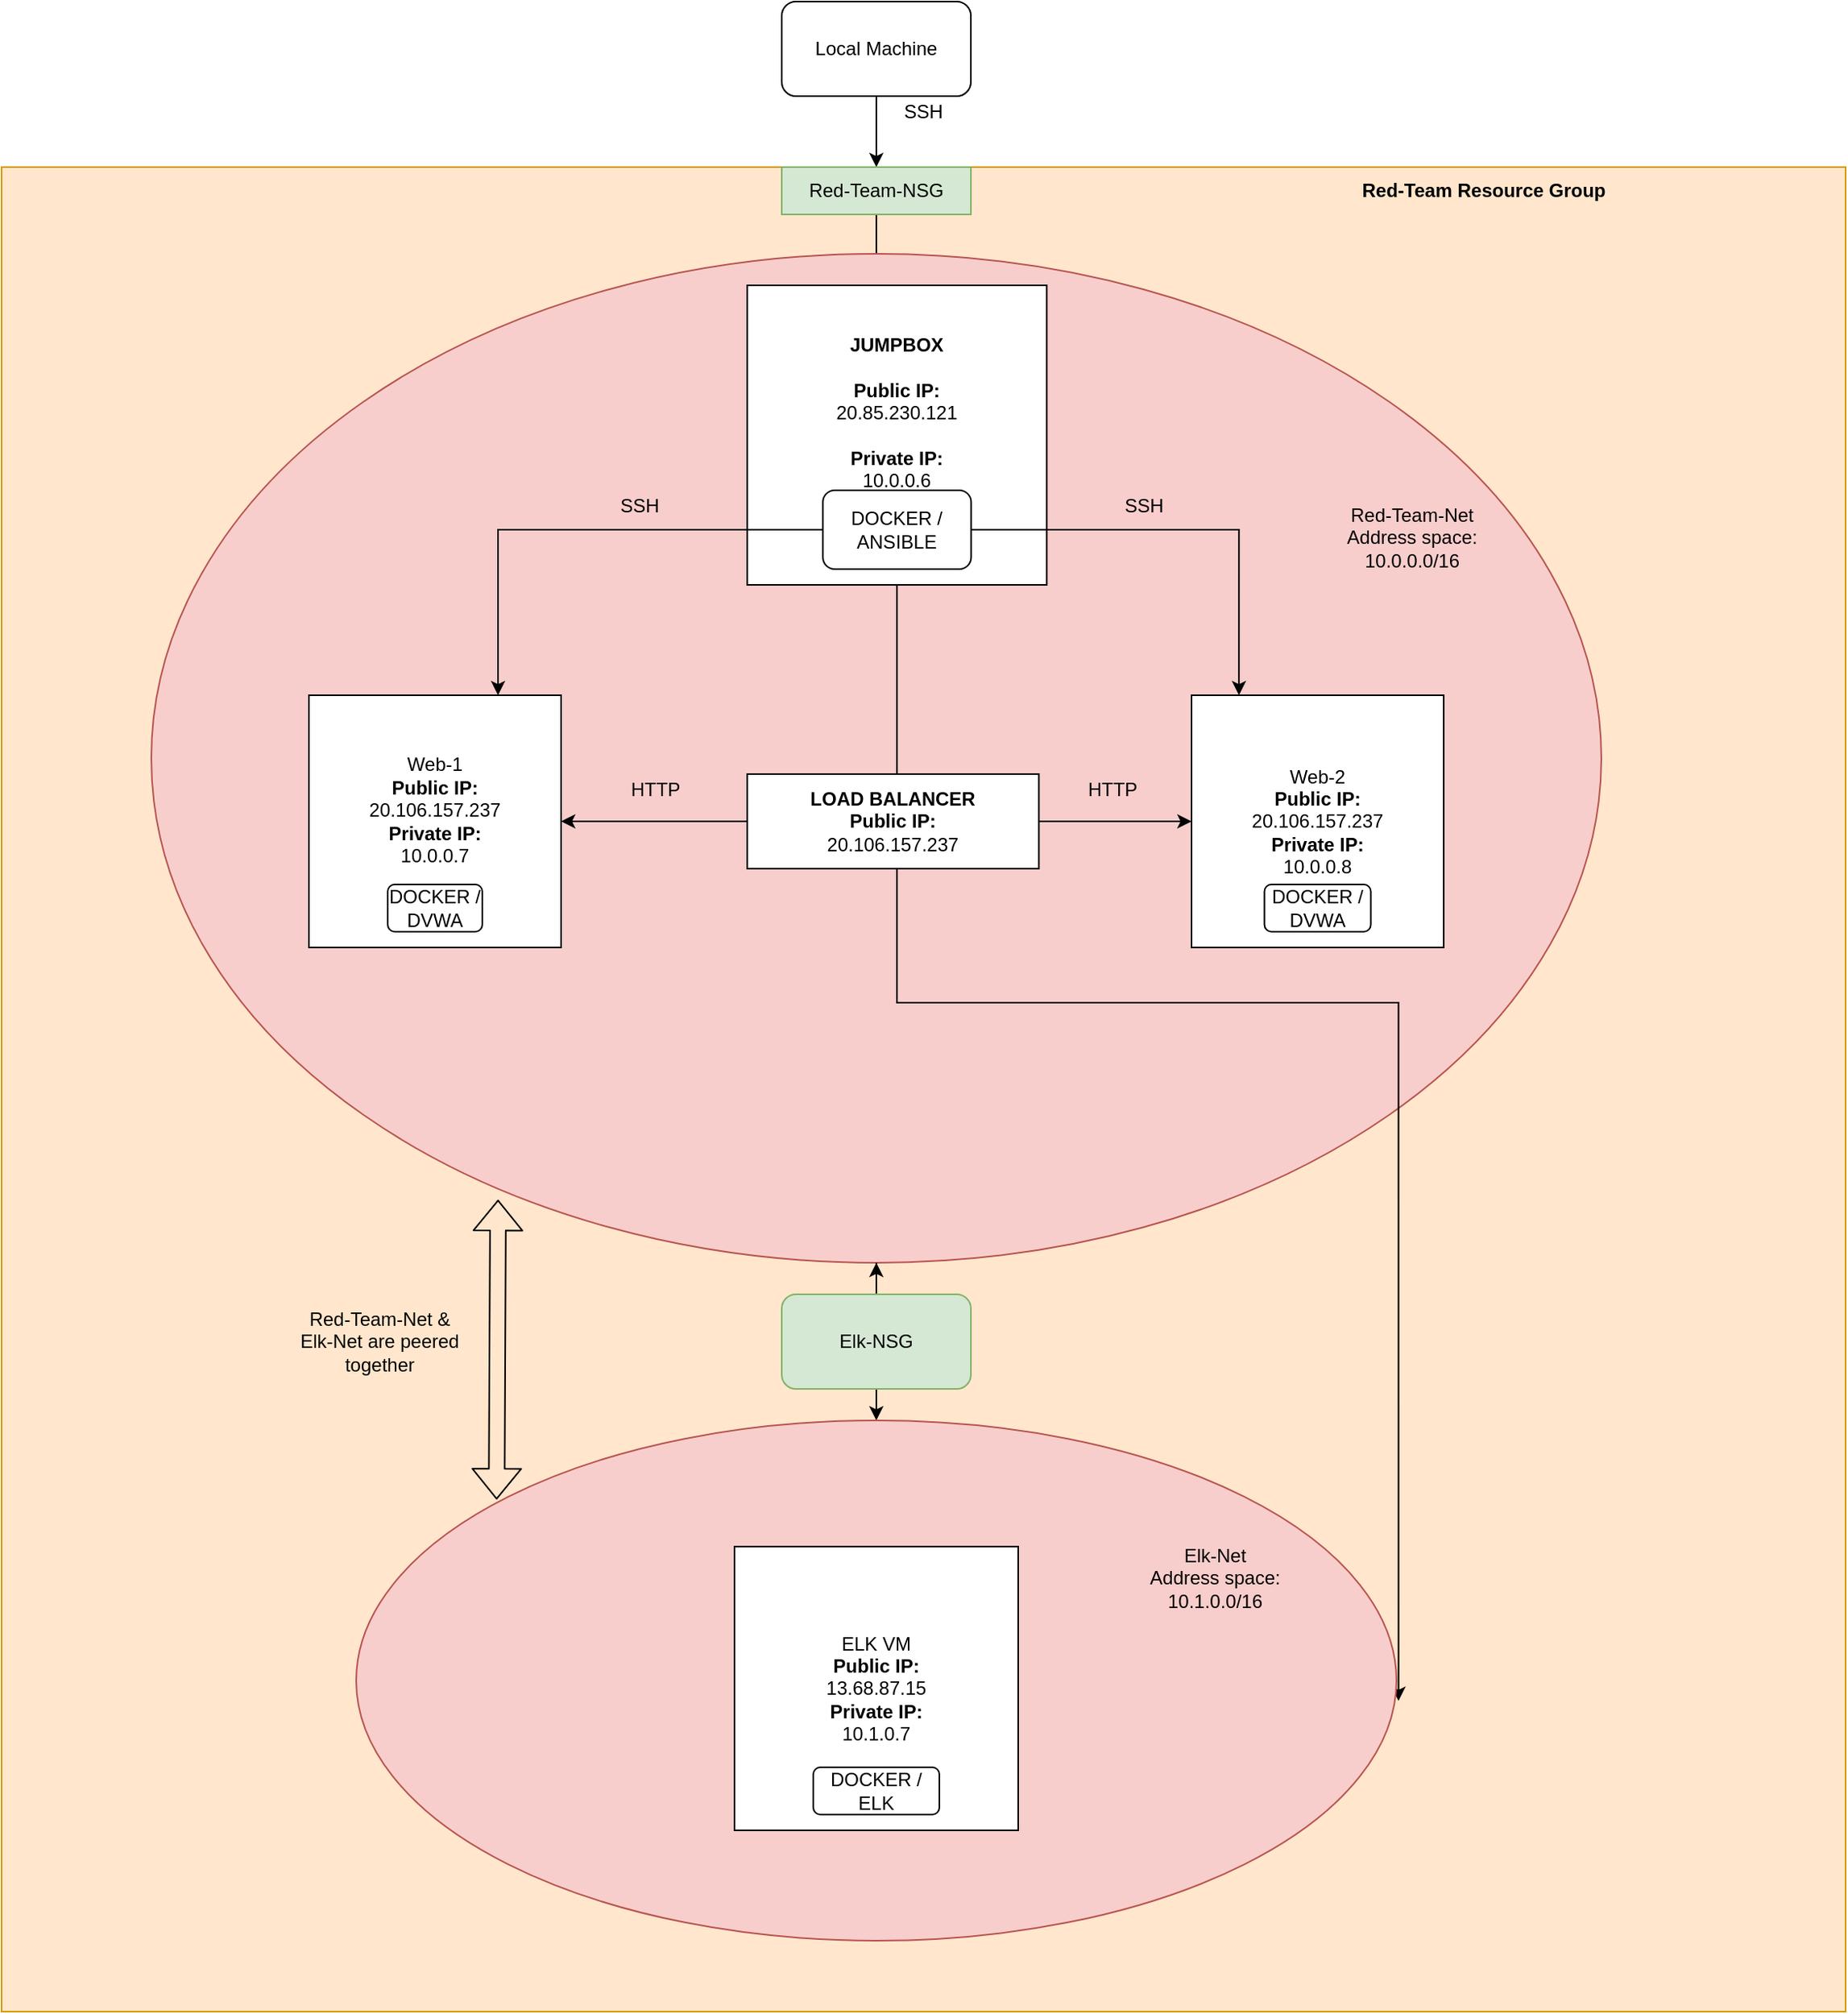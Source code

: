 <mxfile version="14.9.2" type="device"><diagram id="lRh0gesBXYfb3nI7wMtS" name="Page-1"><mxGraphModel dx="2062" dy="780" grid="1" gridSize="10" guides="1" tooltips="1" connect="1" arrows="1" fold="1" page="1" pageScale="1" pageWidth="850" pageHeight="1100" math="0" shadow="0"><root><mxCell id="0"/><mxCell id="1" parent="0"/><mxCell id="zuakbeFsqcgZ84yEGRSZ-47" style="edgeStyle=orthogonalEdgeStyle;rounded=0;orthogonalLoop=1;jettySize=auto;html=1;" parent="1" source="zuakbeFsqcgZ84yEGRSZ-2" target="zuakbeFsqcgZ84yEGRSZ-11" edge="1"><mxGeometry relative="1" as="geometry"/></mxCell><mxCell id="zuakbeFsqcgZ84yEGRSZ-2" value="Local Machine" style="rounded=1;whiteSpace=wrap;html=1;" parent="1" vertex="1"><mxGeometry x="800" y="40" width="120" height="60" as="geometry"/></mxCell><mxCell id="zuakbeFsqcgZ84yEGRSZ-3" value="" style="whiteSpace=wrap;html=1;aspect=fixed;fillColor=#ffe6cc;strokeColor=#d79b00;" parent="1" vertex="1"><mxGeometry x="305" y="145" width="1170" height="1170" as="geometry"/></mxCell><mxCell id="zuakbeFsqcgZ84yEGRSZ-6" value="Red-Team Resource Group" style="text;html=1;align=center;verticalAlign=middle;resizable=0;points=[];autosize=1;fontStyle=1;" parent="1" vertex="1"><mxGeometry x="1160" y="150" width="170" height="20" as="geometry"/></mxCell><mxCell id="zuakbeFsqcgZ84yEGRSZ-48" style="edgeStyle=orthogonalEdgeStyle;rounded=0;orthogonalLoop=1;jettySize=auto;html=1;entryX=0.431;entryY=0.053;entryDx=0;entryDy=0;entryPerimeter=0;" parent="1" source="zuakbeFsqcgZ84yEGRSZ-11" target="zuakbeFsqcgZ84yEGRSZ-18" edge="1"><mxGeometry relative="1" as="geometry"/></mxCell><mxCell id="zuakbeFsqcgZ84yEGRSZ-11" value="Red-Team-NSG" style="rounded=0;whiteSpace=wrap;html=1;fillColor=#d5e8d4;strokeColor=#82b366;" parent="1" vertex="1"><mxGeometry x="800" y="145" width="120" height="30" as="geometry"/></mxCell><mxCell id="zuakbeFsqcgZ84yEGRSZ-16" value="" style="ellipse;whiteSpace=wrap;html=1;fillColor=#f8cecc;strokeColor=#b85450;" parent="1" vertex="1"><mxGeometry x="400" y="200" width="920" height="640" as="geometry"/></mxCell><mxCell id="zuakbeFsqcgZ84yEGRSZ-17" value="&lt;div&gt;Red-Team-Net&lt;/div&gt;&lt;div&gt;&lt;div class=&quot;fxc-copyablelabel-temp-element&quot;&gt;Address space: 10.0.0.0/16&lt;/div&gt;&lt;/div&gt;" style="text;html=1;strokeColor=none;fillColor=none;align=center;verticalAlign=middle;whiteSpace=wrap;rounded=0;" parent="1" vertex="1"><mxGeometry x="1150" y="360" width="100" height="40" as="geometry"/></mxCell><mxCell id="kiIVY3x2LeJyl6iRPhGI-22" style="edgeStyle=orthogonalEdgeStyle;rounded=0;orthogonalLoop=1;jettySize=auto;html=1;entryX=1.002;entryY=0.539;entryDx=0;entryDy=0;entryPerimeter=0;" edge="1" parent="1" source="zuakbeFsqcgZ84yEGRSZ-18" target="kiIVY3x2LeJyl6iRPhGI-4"><mxGeometry relative="1" as="geometry"/></mxCell><mxCell id="zuakbeFsqcgZ84yEGRSZ-18" value="&lt;div&gt;&lt;b&gt;JUMPBOX&lt;/b&gt;&lt;/div&gt;&lt;div&gt;&lt;br&gt;&lt;/div&gt;&lt;div&gt;&lt;b&gt;Public IP:&lt;/b&gt; &lt;br&gt;&lt;div class=&quot;fxc-copyablelabel-temp-element&quot;&gt;20.85.230.121&lt;/div&gt;&lt;div class=&quot;fxc-copyablelabel-temp-element&quot;&gt;&lt;br&gt;&lt;/div&gt;&lt;div class=&quot;fxc-copyablelabel-temp-element&quot;&gt;&lt;b&gt;Private IP:&lt;/b&gt; &lt;br&gt;            &lt;div class=&quot;ext-overview-property-value&quot;&gt;10.0.0.6&lt;/div&gt;&lt;div class=&quot;ext-overview-property-value&quot;&gt;&lt;br&gt;&lt;/div&gt;&lt;div class=&quot;ext-overview-property-value&quot;&gt;&lt;br&gt;&lt;/div&gt;&lt;/div&gt;&lt;/div&gt;" style="whiteSpace=wrap;html=1;aspect=fixed;" parent="1" vertex="1"><mxGeometry x="778.13" y="220" width="190" height="190" as="geometry"/></mxCell><mxCell id="zuakbeFsqcgZ84yEGRSZ-24" value="&lt;div&gt;Web-2&lt;/div&gt;&lt;div&gt;&lt;b&gt;Public IP:&lt;/b&gt;&lt;/div&gt;&lt;div&gt;20.106.157.237&lt;/div&gt;&lt;div&gt;&lt;b&gt;Private IP:&lt;/b&gt; &lt;br&gt;&lt;/div&gt;&lt;div&gt;10.0.0.8&lt;br&gt;&lt;/div&gt;" style="whiteSpace=wrap;html=1;aspect=fixed;" parent="1" vertex="1"><mxGeometry x="1060" y="480" width="160" height="160" as="geometry"/></mxCell><mxCell id="zuakbeFsqcgZ84yEGRSZ-25" value="&lt;div&gt;Web-1&lt;/div&gt;&lt;div&gt;&lt;b&gt;Public IP:&lt;/b&gt; &lt;br&gt;&lt;/div&gt;&lt;div&gt;20.106.157.237&lt;/div&gt;&lt;div&gt;&lt;b&gt;Private IP:&lt;/b&gt; &lt;br&gt;&lt;/div&gt;&lt;div&gt;10.0.0.7&lt;br&gt;&lt;/div&gt;&lt;div&gt;&lt;br&gt;&lt;/div&gt;" style="whiteSpace=wrap;html=1;aspect=fixed;" parent="1" vertex="1"><mxGeometry x="500" y="480" width="160" height="160" as="geometry"/></mxCell><mxCell id="zuakbeFsqcgZ84yEGRSZ-35" style="edgeStyle=orthogonalEdgeStyle;rounded=0;orthogonalLoop=1;jettySize=auto;html=1;exitX=0;exitY=0.5;exitDx=0;exitDy=0;" parent="1" source="zuakbeFsqcgZ84yEGRSZ-26" target="zuakbeFsqcgZ84yEGRSZ-25" edge="1"><mxGeometry relative="1" as="geometry"/></mxCell><mxCell id="zuakbeFsqcgZ84yEGRSZ-38" style="edgeStyle=orthogonalEdgeStyle;rounded=0;orthogonalLoop=1;jettySize=auto;html=1;" parent="1" source="zuakbeFsqcgZ84yEGRSZ-26" target="zuakbeFsqcgZ84yEGRSZ-24" edge="1"><mxGeometry relative="1" as="geometry"/></mxCell><mxCell id="zuakbeFsqcgZ84yEGRSZ-26" value="&lt;div&gt;&lt;b&gt;LOAD BALANCER&lt;/b&gt;&lt;/div&gt;&lt;div&gt;&lt;b&gt;Public IP: &lt;/b&gt;&lt;br&gt;&lt;div class=&quot;fxc-copyablelabel-temp-element&quot;&gt;20.106.157.237&lt;/div&gt;&lt;/div&gt;" style="rounded=0;whiteSpace=wrap;html=1;" parent="1" vertex="1"><mxGeometry x="778.13" y="530" width="185" height="60" as="geometry"/></mxCell><mxCell id="zuakbeFsqcgZ84yEGRSZ-52" style="edgeStyle=orthogonalEdgeStyle;rounded=0;orthogonalLoop=1;jettySize=auto;html=1;entryX=0.188;entryY=0;entryDx=0;entryDy=0;entryPerimeter=0;" parent="1" source="zuakbeFsqcgZ84yEGRSZ-39" target="zuakbeFsqcgZ84yEGRSZ-24" edge="1"><mxGeometry relative="1" as="geometry"/></mxCell><mxCell id="zuakbeFsqcgZ84yEGRSZ-53" style="edgeStyle=orthogonalEdgeStyle;rounded=0;orthogonalLoop=1;jettySize=auto;html=1;entryX=0.75;entryY=0;entryDx=0;entryDy=0;" parent="1" source="zuakbeFsqcgZ84yEGRSZ-39" target="zuakbeFsqcgZ84yEGRSZ-25" edge="1"><mxGeometry relative="1" as="geometry"/></mxCell><mxCell id="zuakbeFsqcgZ84yEGRSZ-39" value="DOCKER / ANSIBLE" style="rounded=1;whiteSpace=wrap;html=1;" parent="1" vertex="1"><mxGeometry x="826.1" y="350" width="94.07" height="50" as="geometry"/></mxCell><mxCell id="zuakbeFsqcgZ84yEGRSZ-40" value="DOCKER / DVWA" style="rounded=1;whiteSpace=wrap;html=1;" parent="1" vertex="1"><mxGeometry x="1106.25" y="600" width="67.5" height="30" as="geometry"/></mxCell><mxCell id="zuakbeFsqcgZ84yEGRSZ-41" value="DOCKER / DVWA" style="rounded=1;whiteSpace=wrap;html=1;" parent="1" vertex="1"><mxGeometry x="550" y="600" width="60" height="30" as="geometry"/></mxCell><mxCell id="zuakbeFsqcgZ84yEGRSZ-44" value="SSH" style="text;html=1;strokeColor=none;fillColor=none;align=center;verticalAlign=middle;whiteSpace=wrap;rounded=0;" parent="1" vertex="1"><mxGeometry x="690" y="340" width="40" height="40" as="geometry"/></mxCell><mxCell id="zuakbeFsqcgZ84yEGRSZ-45" value="SSH" style="text;html=1;strokeColor=none;fillColor=none;align=center;verticalAlign=middle;whiteSpace=wrap;rounded=0;" parent="1" vertex="1"><mxGeometry x="1010" y="350" width="40" height="20" as="geometry"/></mxCell><mxCell id="zuakbeFsqcgZ84yEGRSZ-49" value="SSH" style="text;html=1;strokeColor=none;fillColor=none;align=center;verticalAlign=middle;whiteSpace=wrap;rounded=0;" parent="1" vertex="1"><mxGeometry x="870" y="100" width="40" height="20" as="geometry"/></mxCell><mxCell id="zuakbeFsqcgZ84yEGRSZ-50" value="HTTP" style="text;html=1;strokeColor=none;fillColor=none;align=center;verticalAlign=middle;whiteSpace=wrap;rounded=0;" parent="1" vertex="1"><mxGeometry x="700" y="530" width="40" height="20" as="geometry"/></mxCell><mxCell id="zuakbeFsqcgZ84yEGRSZ-51" value="HTTP" style="text;html=1;strokeColor=none;fillColor=none;align=center;verticalAlign=middle;whiteSpace=wrap;rounded=0;" parent="1" vertex="1"><mxGeometry x="990" y="530" width="40" height="20" as="geometry"/></mxCell><mxCell id="kiIVY3x2LeJyl6iRPhGI-8" style="edgeStyle=orthogonalEdgeStyle;rounded=0;orthogonalLoop=1;jettySize=auto;html=1;exitX=0.5;exitY=1;exitDx=0;exitDy=0;entryX=0.5;entryY=0;entryDx=0;entryDy=0;" edge="1" parent="1" source="kiIVY3x2LeJyl6iRPhGI-1" target="kiIVY3x2LeJyl6iRPhGI-4"><mxGeometry relative="1" as="geometry"/></mxCell><mxCell id="kiIVY3x2LeJyl6iRPhGI-9" style="edgeStyle=orthogonalEdgeStyle;rounded=0;orthogonalLoop=1;jettySize=auto;html=1;entryX=0.5;entryY=1;entryDx=0;entryDy=0;" edge="1" parent="1" source="kiIVY3x2LeJyl6iRPhGI-1" target="zuakbeFsqcgZ84yEGRSZ-16"><mxGeometry relative="1" as="geometry"/></mxCell><mxCell id="kiIVY3x2LeJyl6iRPhGI-1" value="Elk-NSG" style="rounded=1;whiteSpace=wrap;html=1;fillColor=#d5e8d4;strokeColor=#82b366;" vertex="1" parent="1"><mxGeometry x="800" y="860" width="120" height="60" as="geometry"/></mxCell><mxCell id="kiIVY3x2LeJyl6iRPhGI-4" value="" style="ellipse;whiteSpace=wrap;html=1;fillColor=#f8cecc;strokeColor=#b85450;" vertex="1" parent="1"><mxGeometry x="530" y="940" width="660" height="330" as="geometry"/></mxCell><mxCell id="kiIVY3x2LeJyl6iRPhGI-5" value="&lt;div&gt;ELK VM&lt;/div&gt;&lt;div&gt;&lt;b&gt;Public IP:&lt;/b&gt; &lt;br&gt;&lt;/div&gt;&lt;div&gt;13.68.87.15&lt;/div&gt;&lt;div&gt;&lt;b&gt;Private IP:&lt;/b&gt;&lt;/div&gt;&lt;div&gt;10.1.0.7&lt;br&gt;&lt;/div&gt;" style="whiteSpace=wrap;html=1;aspect=fixed;" vertex="1" parent="1"><mxGeometry x="770" y="1020" width="180" height="180" as="geometry"/></mxCell><mxCell id="kiIVY3x2LeJyl6iRPhGI-6" value="DOCKER / ELK" style="rounded=1;whiteSpace=wrap;html=1;" vertex="1" parent="1"><mxGeometry x="820" y="1160" width="80" height="30" as="geometry"/></mxCell><mxCell id="kiIVY3x2LeJyl6iRPhGI-7" value="&lt;div&gt;Elk-Net&lt;/div&gt;&lt;div&gt;Address space:&lt;/div&gt;&lt;div&gt;10.1.0.0/16&lt;br&gt;&lt;/div&gt;" style="text;html=1;strokeColor=none;fillColor=none;align=center;verticalAlign=middle;whiteSpace=wrap;rounded=0;" vertex="1" parent="1"><mxGeometry x="1030" y="1020" width="90" height="40" as="geometry"/></mxCell><mxCell id="kiIVY3x2LeJyl6iRPhGI-11" value="" style="shape=flexArrow;endArrow=classic;startArrow=classic;html=1;exitX=0.135;exitY=0.152;exitDx=0;exitDy=0;exitPerimeter=0;" edge="1" parent="1" source="kiIVY3x2LeJyl6iRPhGI-4"><mxGeometry width="100" height="100" relative="1" as="geometry"><mxPoint x="620" y="920" as="sourcePoint"/><mxPoint x="620" y="800" as="targetPoint"/></mxGeometry></mxCell><mxCell id="kiIVY3x2LeJyl6iRPhGI-12" value="Red-Team-Net &amp;amp; Elk-Net are peered together" style="text;html=1;strokeColor=none;fillColor=none;align=center;verticalAlign=middle;whiteSpace=wrap;rounded=0;" vertex="1" parent="1"><mxGeometry x="490" y="850" width="110" height="80" as="geometry"/></mxCell></root></mxGraphModel></diagram></mxfile>